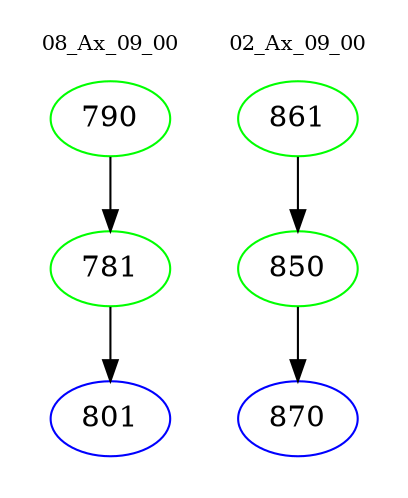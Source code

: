 digraph{
subgraph cluster_0 {
color = white
label = "08_Ax_09_00";
fontsize=10;
T0_790 [label="790", color="green"]
T0_790 -> T0_781 [color="black"]
T0_781 [label="781", color="green"]
T0_781 -> T0_801 [color="black"]
T0_801 [label="801", color="blue"]
}
subgraph cluster_1 {
color = white
label = "02_Ax_09_00";
fontsize=10;
T1_861 [label="861", color="green"]
T1_861 -> T1_850 [color="black"]
T1_850 [label="850", color="green"]
T1_850 -> T1_870 [color="black"]
T1_870 [label="870", color="blue"]
}
}

